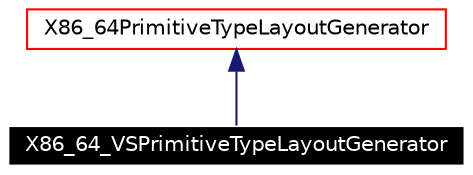 digraph G
{
  edge [fontname="Helvetica",fontsize=10,labelfontname="Helvetica",labelfontsize=10];
  node [fontname="Helvetica",fontsize=10,shape=record];
  Node1 [label="X86_64_VSPrimitiveTypeLayoutGenerator",height=0.2,width=0.4,color="white", fillcolor="black", style="filled" fontcolor="white"];
  Node2 -> Node1 [dir=back,color="midnightblue",fontsize=10,style="solid",fontname="Helvetica"];
  Node2 [label="X86_64PrimitiveTypeLayoutGenerator",height=0.2,width=0.4,color="red",URL="$classX86__64PrimitiveTypeLayoutGenerator.html"];
}
